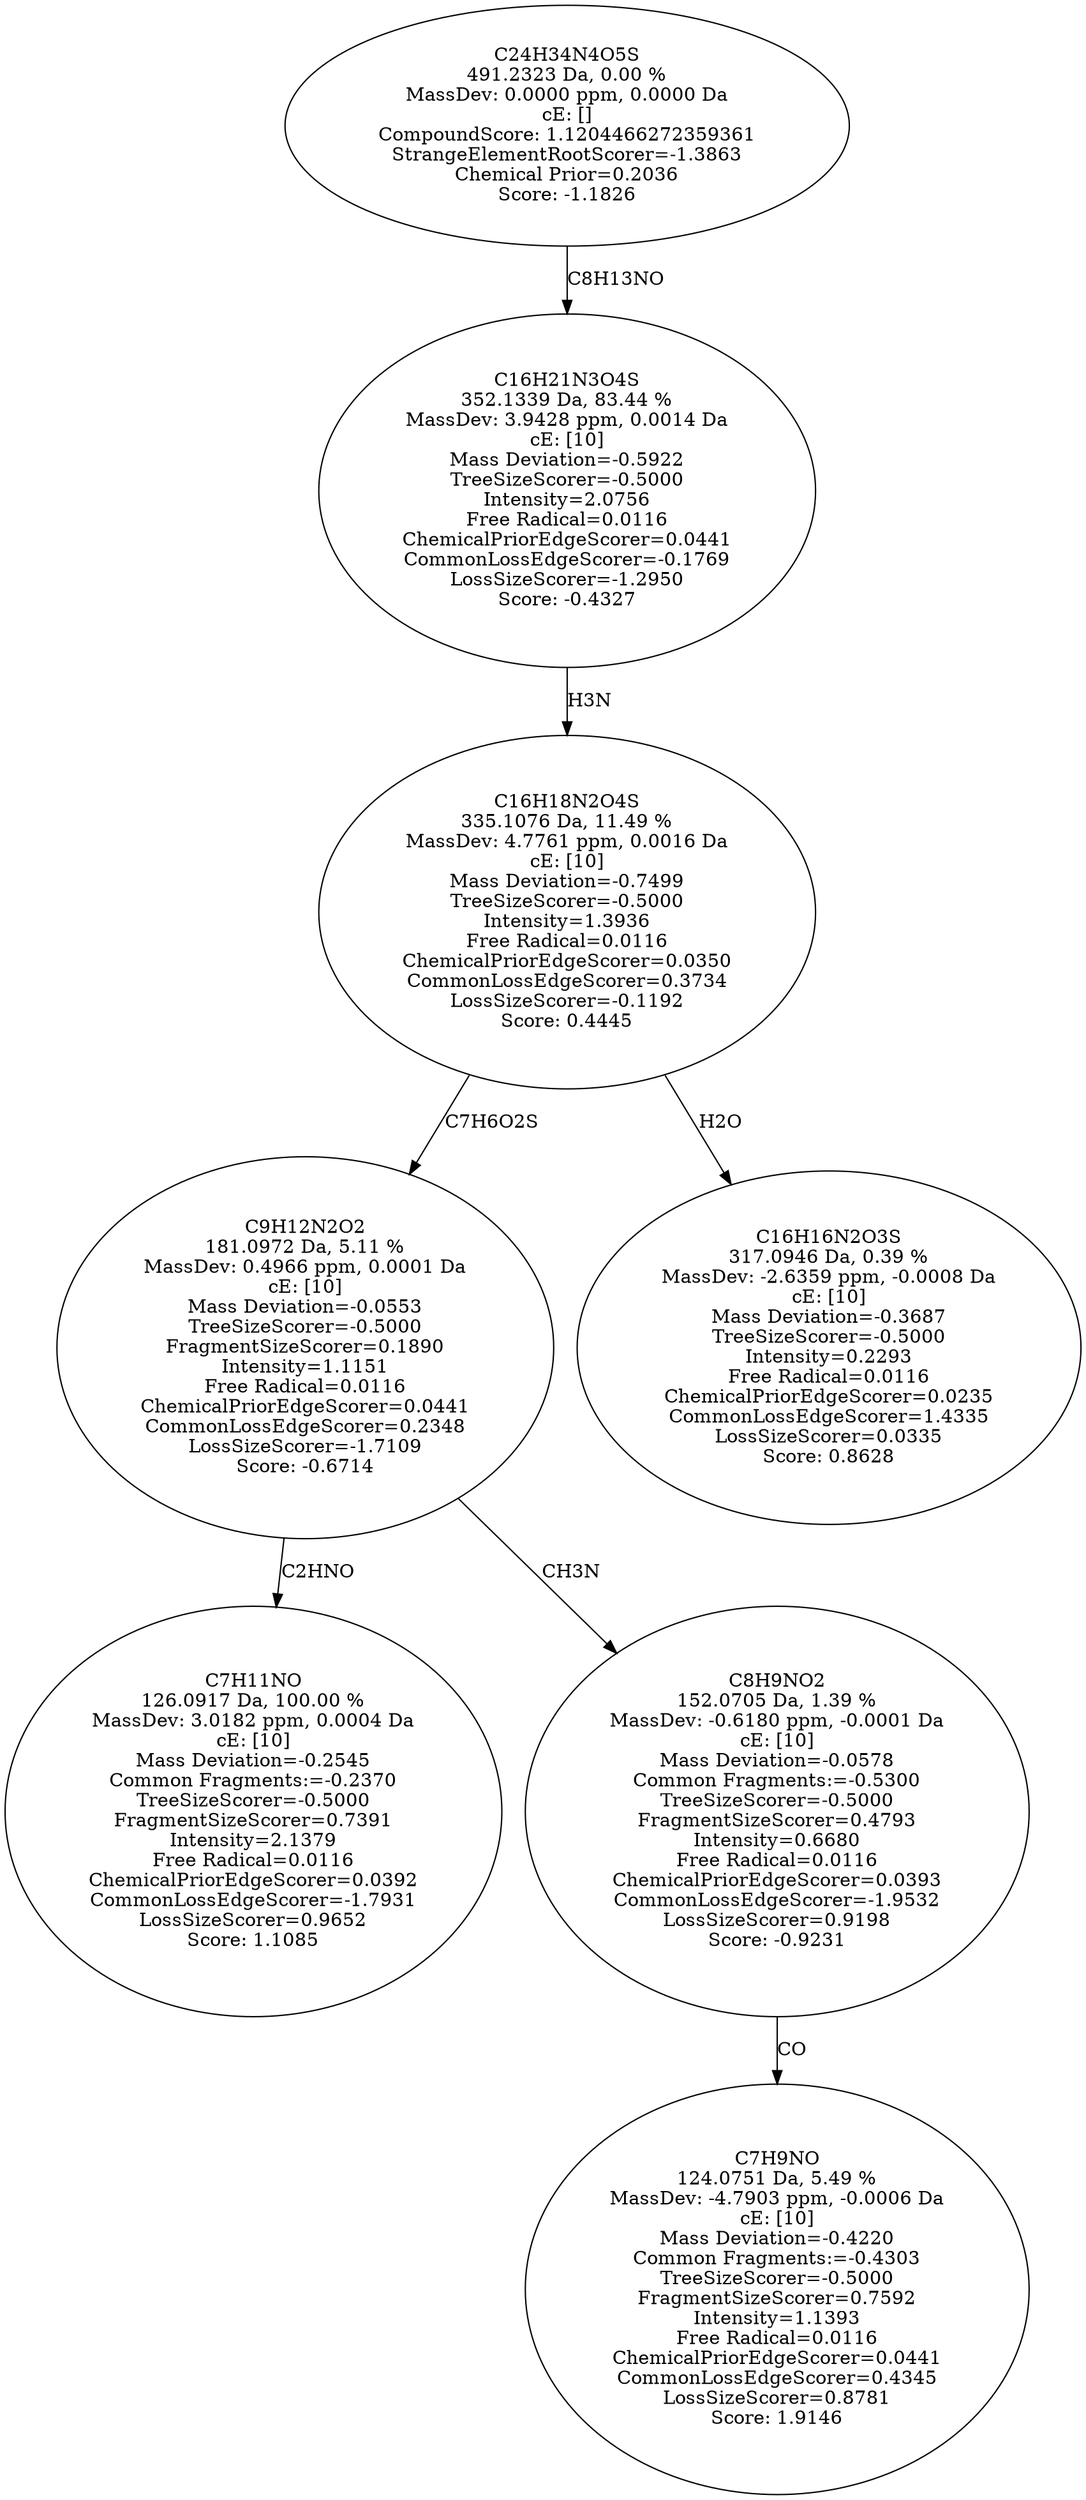 strict digraph {
v1 [label="C7H11NO\n126.0917 Da, 100.00 %\nMassDev: 3.0182 ppm, 0.0004 Da\ncE: [10]\nMass Deviation=-0.2545\nCommon Fragments:=-0.2370\nTreeSizeScorer=-0.5000\nFragmentSizeScorer=0.7391\nIntensity=2.1379\nFree Radical=0.0116\nChemicalPriorEdgeScorer=0.0392\nCommonLossEdgeScorer=-1.7931\nLossSizeScorer=0.9652\nScore: 1.1085"];
v2 [label="C7H9NO\n124.0751 Da, 5.49 %\nMassDev: -4.7903 ppm, -0.0006 Da\ncE: [10]\nMass Deviation=-0.4220\nCommon Fragments:=-0.4303\nTreeSizeScorer=-0.5000\nFragmentSizeScorer=0.7592\nIntensity=1.1393\nFree Radical=0.0116\nChemicalPriorEdgeScorer=0.0441\nCommonLossEdgeScorer=0.4345\nLossSizeScorer=0.8781\nScore: 1.9146"];
v3 [label="C8H9NO2\n152.0705 Da, 1.39 %\nMassDev: -0.6180 ppm, -0.0001 Da\ncE: [10]\nMass Deviation=-0.0578\nCommon Fragments:=-0.5300\nTreeSizeScorer=-0.5000\nFragmentSizeScorer=0.4793\nIntensity=0.6680\nFree Radical=0.0116\nChemicalPriorEdgeScorer=0.0393\nCommonLossEdgeScorer=-1.9532\nLossSizeScorer=0.9198\nScore: -0.9231"];
v4 [label="C9H12N2O2\n181.0972 Da, 5.11 %\nMassDev: 0.4966 ppm, 0.0001 Da\ncE: [10]\nMass Deviation=-0.0553\nTreeSizeScorer=-0.5000\nFragmentSizeScorer=0.1890\nIntensity=1.1151\nFree Radical=0.0116\nChemicalPriorEdgeScorer=0.0441\nCommonLossEdgeScorer=0.2348\nLossSizeScorer=-1.7109\nScore: -0.6714"];
v5 [label="C16H16N2O3S\n317.0946 Da, 0.39 %\nMassDev: -2.6359 ppm, -0.0008 Da\ncE: [10]\nMass Deviation=-0.3687\nTreeSizeScorer=-0.5000\nIntensity=0.2293\nFree Radical=0.0116\nChemicalPriorEdgeScorer=0.0235\nCommonLossEdgeScorer=1.4335\nLossSizeScorer=0.0335\nScore: 0.8628"];
v6 [label="C16H18N2O4S\n335.1076 Da, 11.49 %\nMassDev: 4.7761 ppm, 0.0016 Da\ncE: [10]\nMass Deviation=-0.7499\nTreeSizeScorer=-0.5000\nIntensity=1.3936\nFree Radical=0.0116\nChemicalPriorEdgeScorer=0.0350\nCommonLossEdgeScorer=0.3734\nLossSizeScorer=-0.1192\nScore: 0.4445"];
v7 [label="C16H21N3O4S\n352.1339 Da, 83.44 %\nMassDev: 3.9428 ppm, 0.0014 Da\ncE: [10]\nMass Deviation=-0.5922\nTreeSizeScorer=-0.5000\nIntensity=2.0756\nFree Radical=0.0116\nChemicalPriorEdgeScorer=0.0441\nCommonLossEdgeScorer=-0.1769\nLossSizeScorer=-1.2950\nScore: -0.4327"];
v8 [label="C24H34N4O5S\n491.2323 Da, 0.00 %\nMassDev: 0.0000 ppm, 0.0000 Da\ncE: []\nCompoundScore: 1.1204466272359361\nStrangeElementRootScorer=-1.3863\nChemical Prior=0.2036\nScore: -1.1826"];
v4 -> v1 [label="C2HNO"];
v3 -> v2 [label="CO"];
v4 -> v3 [label="CH3N"];
v6 -> v4 [label="C7H6O2S"];
v6 -> v5 [label="H2O"];
v7 -> v6 [label="H3N"];
v8 -> v7 [label="C8H13NO"];
}